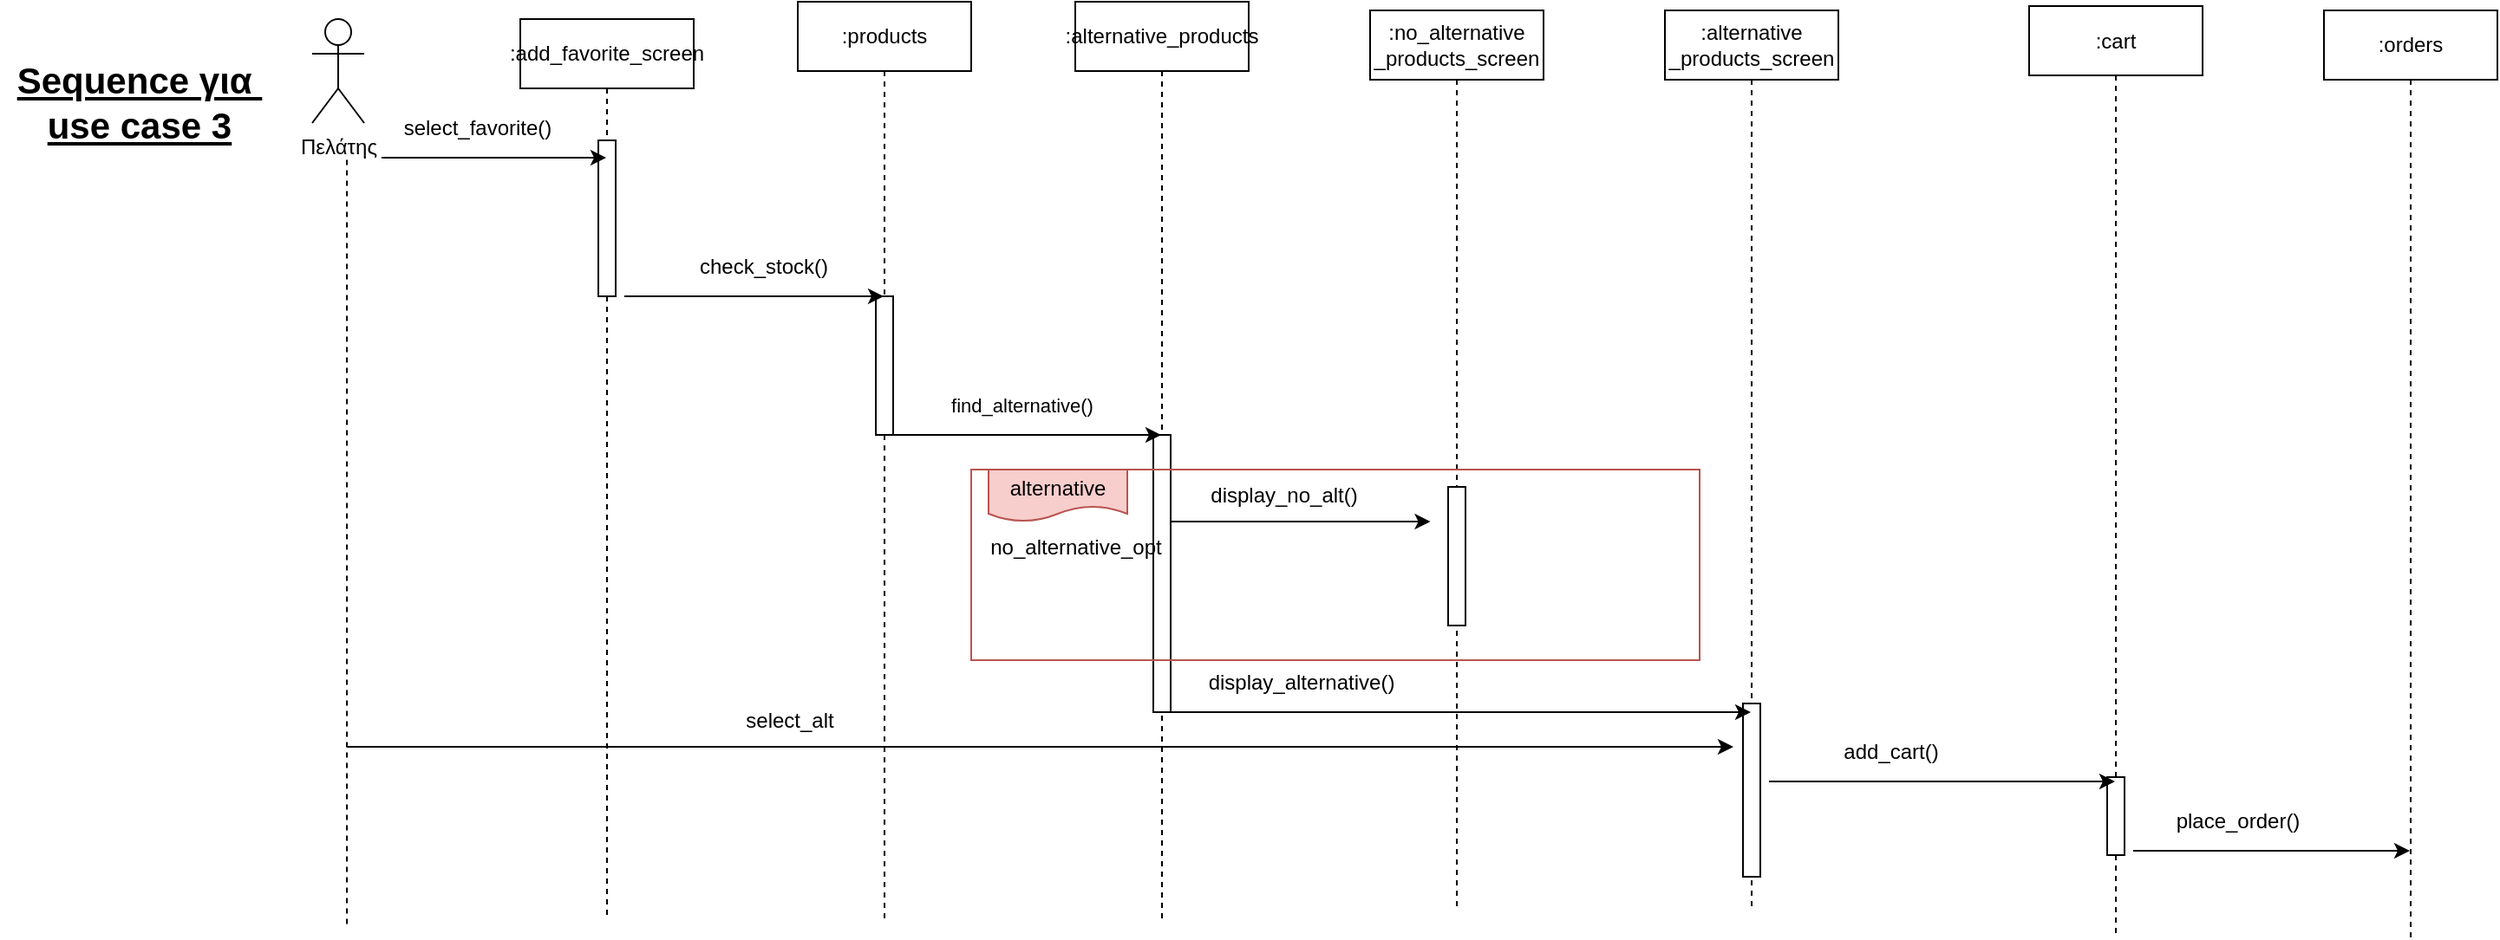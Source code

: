 <mxfile version="24.3.1" type="google">
  <diagram name="Page-1" id="2YBvvXClWsGukQMizWep">
    <mxGraphModel grid="1" page="1" gridSize="10" guides="1" tooltips="1" connect="1" arrows="1" fold="1" pageScale="1" pageWidth="850" pageHeight="1100" math="0" shadow="0">
      <root>
        <mxCell id="0" />
        <mxCell id="1" parent="0" />
        <mxCell id="aM9ryv3xv72pqoxQDRHE-1" value=":add_favorite_screen" style="shape=umlLifeline;perimeter=lifelinePerimeter;whiteSpace=wrap;html=1;container=0;dropTarget=0;collapsible=0;recursiveResize=0;outlineConnect=0;portConstraint=eastwest;newEdgeStyle={&quot;edgeStyle&quot;:&quot;elbowEdgeStyle&quot;,&quot;elbow&quot;:&quot;vertical&quot;,&quot;curved&quot;:0,&quot;rounded&quot;:0};" vertex="1" parent="1">
          <mxGeometry x="30" y="40" width="100" height="520" as="geometry" />
        </mxCell>
        <mxCell id="aM9ryv3xv72pqoxQDRHE-2" value="" style="html=1;points=[];perimeter=orthogonalPerimeter;outlineConnect=0;targetShapes=umlLifeline;portConstraint=eastwest;newEdgeStyle={&quot;edgeStyle&quot;:&quot;elbowEdgeStyle&quot;,&quot;elbow&quot;:&quot;vertical&quot;,&quot;curved&quot;:0,&quot;rounded&quot;:0};" vertex="1" parent="aM9ryv3xv72pqoxQDRHE-1">
          <mxGeometry x="45" y="70" width="10" height="90" as="geometry" />
        </mxCell>
        <mxCell id="aM9ryv3xv72pqoxQDRHE-5" value=":products" style="shape=umlLifeline;perimeter=lifelinePerimeter;whiteSpace=wrap;html=1;container=0;dropTarget=0;collapsible=0;recursiveResize=0;outlineConnect=0;portConstraint=eastwest;newEdgeStyle={&quot;edgeStyle&quot;:&quot;elbowEdgeStyle&quot;,&quot;elbow&quot;:&quot;vertical&quot;,&quot;curved&quot;:0,&quot;rounded&quot;:0};" vertex="1" parent="1">
          <mxGeometry x="190" y="30" width="100" height="530" as="geometry" />
        </mxCell>
        <mxCell id="aM9ryv3xv72pqoxQDRHE-6" value="" style="html=1;points=[];perimeter=orthogonalPerimeter;outlineConnect=0;targetShapes=umlLifeline;portConstraint=eastwest;newEdgeStyle={&quot;edgeStyle&quot;:&quot;elbowEdgeStyle&quot;,&quot;elbow&quot;:&quot;vertical&quot;,&quot;curved&quot;:0,&quot;rounded&quot;:0};" vertex="1" parent="aM9ryv3xv72pqoxQDRHE-5">
          <mxGeometry x="45" y="170" width="10" height="80" as="geometry" />
        </mxCell>
        <mxCell id="FPKSF5pRZGvC7PTlRtWJ-1" value="Πελάτης" style="shape=umlActor;verticalLabelPosition=bottom;verticalAlign=top;html=1;outlineConnect=0;" vertex="1" parent="1">
          <mxGeometry x="-90" y="40" width="30" height="60" as="geometry" />
        </mxCell>
        <mxCell id="FPKSF5pRZGvC7PTlRtWJ-6" value="" style="endArrow=none;dashed=1;html=1;rounded=0;" edge="1" parent="1">
          <mxGeometry width="50" height="50" relative="1" as="geometry">
            <mxPoint x="-70" y="562.286" as="sourcePoint" />
            <mxPoint x="-70" y="120" as="targetPoint" />
          </mxGeometry>
        </mxCell>
        <mxCell id="FPKSF5pRZGvC7PTlRtWJ-7" value=":alternative_products" style="shape=umlLifeline;perimeter=lifelinePerimeter;whiteSpace=wrap;html=1;container=0;dropTarget=0;collapsible=0;recursiveResize=0;outlineConnect=0;portConstraint=eastwest;newEdgeStyle={&quot;edgeStyle&quot;:&quot;elbowEdgeStyle&quot;,&quot;elbow&quot;:&quot;vertical&quot;,&quot;curved&quot;:0,&quot;rounded&quot;:0};" vertex="1" parent="1">
          <mxGeometry x="350" y="30" width="100" height="530" as="geometry" />
        </mxCell>
        <mxCell id="FPKSF5pRZGvC7PTlRtWJ-8" value="" style="html=1;points=[];perimeter=orthogonalPerimeter;outlineConnect=0;targetShapes=umlLifeline;portConstraint=eastwest;newEdgeStyle={&quot;edgeStyle&quot;:&quot;elbowEdgeStyle&quot;,&quot;elbow&quot;:&quot;vertical&quot;,&quot;curved&quot;:0,&quot;rounded&quot;:0};" vertex="1" parent="FPKSF5pRZGvC7PTlRtWJ-7">
          <mxGeometry x="45" y="250" width="10" height="160" as="geometry" />
        </mxCell>
        <mxCell id="FPKSF5pRZGvC7PTlRtWJ-10" value=":no_alternative&lt;div&gt;_products_screen&lt;/div&gt;" style="shape=umlLifeline;perimeter=lifelinePerimeter;whiteSpace=wrap;html=1;container=0;dropTarget=0;collapsible=0;recursiveResize=0;outlineConnect=0;portConstraint=eastwest;newEdgeStyle={&quot;edgeStyle&quot;:&quot;elbowEdgeStyle&quot;,&quot;elbow&quot;:&quot;vertical&quot;,&quot;curved&quot;:0,&quot;rounded&quot;:0};" vertex="1" parent="1">
          <mxGeometry x="520" y="35" width="100" height="520" as="geometry" />
        </mxCell>
        <mxCell id="FPKSF5pRZGvC7PTlRtWJ-11" value="" style="html=1;points=[];perimeter=orthogonalPerimeter;outlineConnect=0;targetShapes=umlLifeline;portConstraint=eastwest;newEdgeStyle={&quot;edgeStyle&quot;:&quot;elbowEdgeStyle&quot;,&quot;elbow&quot;:&quot;vertical&quot;,&quot;curved&quot;:0,&quot;rounded&quot;:0};" vertex="1" parent="FPKSF5pRZGvC7PTlRtWJ-10">
          <mxGeometry x="45" y="275" width="10" height="80" as="geometry" />
        </mxCell>
        <mxCell id="FPKSF5pRZGvC7PTlRtWJ-13" value=":alternative&lt;div&gt;_products_screen&lt;/div&gt;" style="shape=umlLifeline;perimeter=lifelinePerimeter;whiteSpace=wrap;html=1;container=0;dropTarget=0;collapsible=0;recursiveResize=0;outlineConnect=0;portConstraint=eastwest;newEdgeStyle={&quot;edgeStyle&quot;:&quot;elbowEdgeStyle&quot;,&quot;elbow&quot;:&quot;vertical&quot;,&quot;curved&quot;:0,&quot;rounded&quot;:0};" vertex="1" parent="1">
          <mxGeometry x="690" y="35" width="100" height="520" as="geometry" />
        </mxCell>
        <mxCell id="FPKSF5pRZGvC7PTlRtWJ-14" value="" style="html=1;points=[];perimeter=orthogonalPerimeter;outlineConnect=0;targetShapes=umlLifeline;portConstraint=eastwest;newEdgeStyle={&quot;edgeStyle&quot;:&quot;elbowEdgeStyle&quot;,&quot;elbow&quot;:&quot;vertical&quot;,&quot;curved&quot;:0,&quot;rounded&quot;:0};" vertex="1" parent="FPKSF5pRZGvC7PTlRtWJ-13">
          <mxGeometry x="45" y="400" width="10" height="100" as="geometry" />
        </mxCell>
        <mxCell id="FPKSF5pRZGvC7PTlRtWJ-19" value=":cart" style="shape=umlLifeline;perimeter=lifelinePerimeter;whiteSpace=wrap;html=1;container=0;dropTarget=0;collapsible=0;recursiveResize=0;outlineConnect=0;portConstraint=eastwest;newEdgeStyle={&quot;edgeStyle&quot;:&quot;elbowEdgeStyle&quot;,&quot;elbow&quot;:&quot;vertical&quot;,&quot;curved&quot;:0,&quot;rounded&quot;:0};" vertex="1" parent="1">
          <mxGeometry x="900" y="32.5" width="100" height="535" as="geometry" />
        </mxCell>
        <mxCell id="FPKSF5pRZGvC7PTlRtWJ-20" value="" style="html=1;points=[];perimeter=orthogonalPerimeter;outlineConnect=0;targetShapes=umlLifeline;portConstraint=eastwest;newEdgeStyle={&quot;edgeStyle&quot;:&quot;elbowEdgeStyle&quot;,&quot;elbow&quot;:&quot;vertical&quot;,&quot;curved&quot;:0,&quot;rounded&quot;:0};" vertex="1" parent="FPKSF5pRZGvC7PTlRtWJ-19">
          <mxGeometry x="45" y="445" width="10" height="45" as="geometry" />
        </mxCell>
        <mxCell id="FPKSF5pRZGvC7PTlRtWJ-29" value="" style="edgeStyle=none;orthogonalLoop=1;jettySize=auto;html=1;rounded=0;" edge="1" parent="1" target="aM9ryv3xv72pqoxQDRHE-1">
          <mxGeometry width="100" relative="1" as="geometry">
            <mxPoint x="-50" y="120" as="sourcePoint" />
            <mxPoint x="50" y="120" as="targetPoint" />
            <Array as="points" />
          </mxGeometry>
        </mxCell>
        <mxCell id="FPKSF5pRZGvC7PTlRtWJ-30" value="select_favorite()" style="text;html=1;align=center;verticalAlign=middle;resizable=0;points=[];autosize=1;strokeColor=none;fillColor=none;" vertex="1" parent="1">
          <mxGeometry x="-50" y="88" width="110" height="30" as="geometry" />
        </mxCell>
        <mxCell id="FPKSF5pRZGvC7PTlRtWJ-31" value="" style="edgeStyle=none;orthogonalLoop=1;jettySize=auto;html=1;rounded=0;" edge="1" parent="1" target="aM9ryv3xv72pqoxQDRHE-5">
          <mxGeometry width="100" relative="1" as="geometry">
            <mxPoint x="90" y="200" as="sourcePoint" />
            <mxPoint x="190" y="200" as="targetPoint" />
            <Array as="points" />
          </mxGeometry>
        </mxCell>
        <mxCell id="FPKSF5pRZGvC7PTlRtWJ-32" value="check_stock()" style="text;html=1;align=center;verticalAlign=middle;resizable=0;points=[];autosize=1;strokeColor=none;fillColor=none;" vertex="1" parent="1">
          <mxGeometry x="120" y="168" width="100" height="30" as="geometry" />
        </mxCell>
        <mxCell id="FPKSF5pRZGvC7PTlRtWJ-33" value="" style="edgeStyle=none;orthogonalLoop=1;jettySize=auto;html=1;rounded=0;" edge="1" parent="1" target="FPKSF5pRZGvC7PTlRtWJ-7">
          <mxGeometry width="100" relative="1" as="geometry">
            <mxPoint x="240" y="280" as="sourcePoint" />
            <mxPoint x="340" y="280" as="targetPoint" />
            <Array as="points" />
          </mxGeometry>
        </mxCell>
        <mxCell id="FPKSF5pRZGvC7PTlRtWJ-34" value="find_alternative()" style="edgeLabel;html=1;align=center;verticalAlign=middle;resizable=0;points=[];" connectable="0" vertex="1" parent="FPKSF5pRZGvC7PTlRtWJ-33">
          <mxGeometry x="-0.018" y="17" relative="1" as="geometry">
            <mxPoint as="offset" />
          </mxGeometry>
        </mxCell>
        <mxCell id="FPKSF5pRZGvC7PTlRtWJ-35" value="" style="edgeStyle=none;orthogonalLoop=1;jettySize=auto;html=1;rounded=0;" edge="1" parent="1" target="FPKSF5pRZGvC7PTlRtWJ-13">
          <mxGeometry width="100" relative="1" as="geometry">
            <mxPoint x="400" y="440" as="sourcePoint" />
            <mxPoint x="500" y="440" as="targetPoint" />
            <Array as="points" />
          </mxGeometry>
        </mxCell>
        <mxCell id="FPKSF5pRZGvC7PTlRtWJ-36" value="display_alternative()" style="text;html=1;align=center;verticalAlign=middle;resizable=0;points=[];autosize=1;strokeColor=none;fillColor=none;" vertex="1" parent="1">
          <mxGeometry x="415" y="408" width="130" height="30" as="geometry" />
        </mxCell>
        <mxCell id="FPKSF5pRZGvC7PTlRtWJ-37" value="" style="edgeStyle=none;orthogonalLoop=1;jettySize=auto;html=1;rounded=0;" edge="1" parent="1">
          <mxGeometry width="100" relative="1" as="geometry">
            <mxPoint x="-70" y="460" as="sourcePoint" />
            <mxPoint x="729.5" y="460" as="targetPoint" />
            <Array as="points" />
          </mxGeometry>
        </mxCell>
        <mxCell id="FPKSF5pRZGvC7PTlRtWJ-38" value="select_alt" style="text;html=1;align=center;verticalAlign=middle;resizable=0;points=[];autosize=1;strokeColor=none;fillColor=none;" vertex="1" parent="1">
          <mxGeometry x="150" y="430" width="70" height="30" as="geometry" />
        </mxCell>
        <mxCell id="FPKSF5pRZGvC7PTlRtWJ-39" value="" style="edgeStyle=none;orthogonalLoop=1;jettySize=auto;html=1;rounded=0;" edge="1" parent="1" target="FPKSF5pRZGvC7PTlRtWJ-19">
          <mxGeometry width="100" relative="1" as="geometry">
            <mxPoint x="750" y="480" as="sourcePoint" />
            <mxPoint x="850" y="480" as="targetPoint" />
            <Array as="points" />
          </mxGeometry>
        </mxCell>
        <mxCell id="FPKSF5pRZGvC7PTlRtWJ-40" value="add_cart()" style="text;html=1;align=center;verticalAlign=middle;resizable=0;points=[];autosize=1;strokeColor=none;fillColor=none;" vertex="1" parent="1">
          <mxGeometry x="780" y="448" width="80" height="30" as="geometry" />
        </mxCell>
        <mxCell id="FPKSF5pRZGvC7PTlRtWJ-41" value="" style="whiteSpace=wrap;html=1;fillColor=none;strokeColor=#B85450;" vertex="1" parent="1">
          <mxGeometry x="290" y="300" width="420" height="110" as="geometry" />
        </mxCell>
        <mxCell id="FPKSF5pRZGvC7PTlRtWJ-42" value="" style="edgeStyle=none;orthogonalLoop=1;jettySize=auto;html=1;rounded=0;" edge="1" parent="1">
          <mxGeometry width="100" relative="1" as="geometry">
            <mxPoint x="405.25" y="330" as="sourcePoint" />
            <mxPoint x="554.75" y="330" as="targetPoint" />
            <Array as="points" />
          </mxGeometry>
        </mxCell>
        <mxCell id="FPKSF5pRZGvC7PTlRtWJ-43" value="display_no_alt()" style="text;html=1;align=center;verticalAlign=middle;resizable=0;points=[];autosize=1;strokeColor=none;fillColor=none;" vertex="1" parent="1">
          <mxGeometry x="415" y="300" width="110" height="30" as="geometry" />
        </mxCell>
        <mxCell id="FPKSF5pRZGvC7PTlRtWJ-44" value="alternative" style="shape=document;whiteSpace=wrap;html=1;boundedLbl=1;fillColor=#f8cecc;strokeColor=#b85450;" vertex="1" parent="1">
          <mxGeometry x="300" y="300" width="80" height="30" as="geometry" />
        </mxCell>
        <mxCell id="FPKSF5pRZGvC7PTlRtWJ-45" value="no_alternative_opt" style="text;html=1;align=center;verticalAlign=middle;resizable=0;points=[];autosize=1;strokeColor=none;fillColor=none;" vertex="1" parent="1">
          <mxGeometry x="290" y="330" width="120" height="30" as="geometry" />
        </mxCell>
        <mxCell id="8P_jqLARzfWQyQbVsBC7-1" value=":orders" style="shape=umlLifeline;perimeter=lifelinePerimeter;whiteSpace=wrap;html=1;container=0;dropTarget=0;collapsible=0;recursiveResize=0;outlineConnect=0;portConstraint=eastwest;newEdgeStyle={&quot;edgeStyle&quot;:&quot;elbowEdgeStyle&quot;,&quot;elbow&quot;:&quot;vertical&quot;,&quot;curved&quot;:0,&quot;rounded&quot;:0};" vertex="1" parent="1">
          <mxGeometry x="1070" y="35" width="100" height="535" as="geometry" />
        </mxCell>
        <mxCell id="8P_jqLARzfWQyQbVsBC7-4" value="" style="edgeStyle=none;orthogonalLoop=1;jettySize=auto;html=1;rounded=0;" edge="1" parent="1" target="8P_jqLARzfWQyQbVsBC7-1">
          <mxGeometry width="100" relative="1" as="geometry">
            <mxPoint x="960" y="520" as="sourcePoint" />
            <mxPoint x="1060" y="520" as="targetPoint" />
            <Array as="points" />
          </mxGeometry>
        </mxCell>
        <mxCell id="8P_jqLARzfWQyQbVsBC7-5" value="place_order()" style="text;html=1;align=center;verticalAlign=middle;resizable=0;points=[];autosize=1;strokeColor=none;fillColor=none;" vertex="1" parent="1">
          <mxGeometry x="975" y="488" width="90" height="30" as="geometry" />
        </mxCell>
        <mxCell id="mYHv8VDdGk6DWmnHBgxt-1" value="&lt;font style=&quot;font-size: 21px;&quot;&gt;&lt;u&gt;&lt;b&gt;Sequence για&amp;nbsp;&lt;/b&gt;&lt;/u&gt;&lt;/font&gt;&lt;div style=&quot;font-size: 21px;&quot;&gt;&lt;font style=&quot;font-size: 21px;&quot;&gt;&lt;u&gt;&lt;b&gt;use case 3&lt;/b&gt;&lt;/u&gt;&lt;/font&gt;&lt;/div&gt;" style="text;html=1;align=center;verticalAlign=middle;resizable=0;points=[];autosize=1;strokeColor=none;fillColor=none;" vertex="1" parent="1">
          <mxGeometry x="-270" y="58" width="160" height="60" as="geometry" />
        </mxCell>
      </root>
    </mxGraphModel>
  </diagram>
</mxfile>
